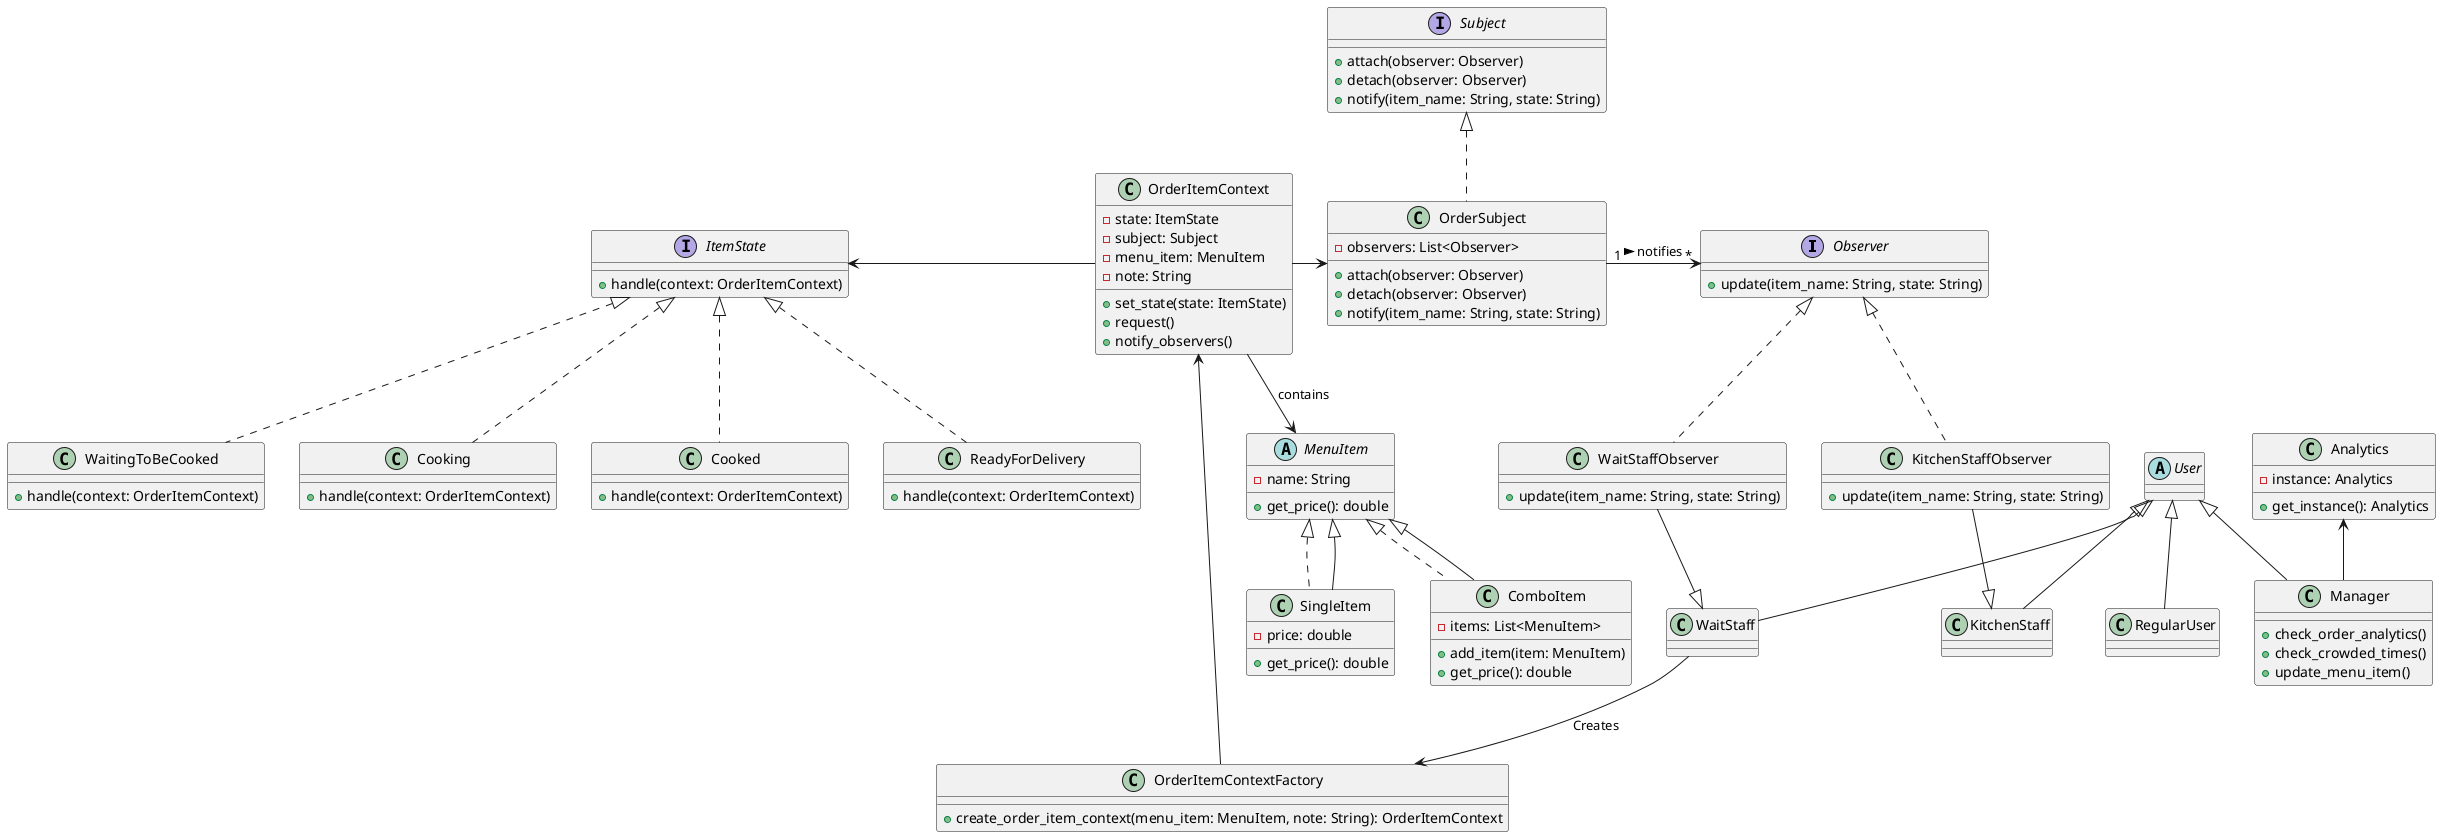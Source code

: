 @startuml

' Define interfaces for the Observer pattern
interface Observer {
	+update(item_name: String, state: String)
}

interface Subject {
	+attach(observer: Observer)
	+detach(observer: Observer)
	+notify(item_name: String, state: String)
}

' Define concrete classes for the Observer pattern
class WaitStaffObserver implements Observer {
	+update(item_name: String, state: String)
}

class KitchenStaffObserver implements Observer {
	+update(item_name: String, state: String)
}

class OrderSubject implements Subject {
	-observers: List<Observer>
	+attach(observer: Observer)
	+detach(observer: Observer)
	+notify(item_name: String, state: String)
}

' Define interfaces and classes for the State pattern for MenuItems
interface ItemState {
	+handle(context: OrderItemContext)
}

class WaitingToBeCooked implements ItemState {
	+handle(context: OrderItemContext)
}

class Cooking implements ItemState {
	+handle(context: OrderItemContext)
}

class Cooked implements ItemState {
	+handle(context: OrderItemContext)
}

class ReadyForDelivery implements ItemState {
	+handle(context: OrderItemContext)
}

' Define the OrderItemContext
class OrderItemContext {
	-state: ItemState
	-subject: Subject
	-menu_item: MenuItem
	-note: String
	+set_state(state: ItemState)
	+request()
	+notify_observers()
}

' Define Composite pattern for menu items
abstract MenuItem {
	-name: String
	+get_price(): double
}

class SingleItem implements MenuItem {
	-price: double
	+get_price(): double
}

class ComboItem implements MenuItem {
	-items: List<MenuItem>
	+add_item(item: MenuItem)
	+get_price(): double
}

' Define user roles
abstract class User {
}

class KitchenStaff {
}

class WaitStaff {
}

class Manager {
	+check_order_analytics()
	+check_crowded_times()
	+update_menu_item()
}

class RegularUser {
}

' Link users to Observer roles
WaitStaffObserver -down-|> WaitStaff
KitchenStaffObserver -down-|> KitchenStaff

' Connect the menu items to the order and states
OrderItemContext -left-> ItemState
OrderItemContext -right-> OrderSubject
OrderItemContext --> MenuItem : contains

' Composite pattern relations
MenuItem <|-- SingleItem
MenuItem <|-- ComboItem

' Link Subject to Observers explicitly
OrderSubject "1" -right-> "*" Observer : notifies >

' Composite pattern relations for user
User <|-- WaitStaff
User <|-- KitchenStaff
User <|-- Manager
User <|-- RegularUser

' Define Singleton for Analytics
class Analytics {
	-instance: Analytics
	+get_instance(): Analytics
}

Analytics <-down- Manager

class OrderItemContextFactory {
	+create_order_item_context(menu_item: MenuItem, note: String): OrderItemContext
}

OrderItemContextFactory --> OrderItemContext

' Link WaitStaff to creating OrderItem
WaitStaff --> OrderItemContextFactory : Creates


@enduml
